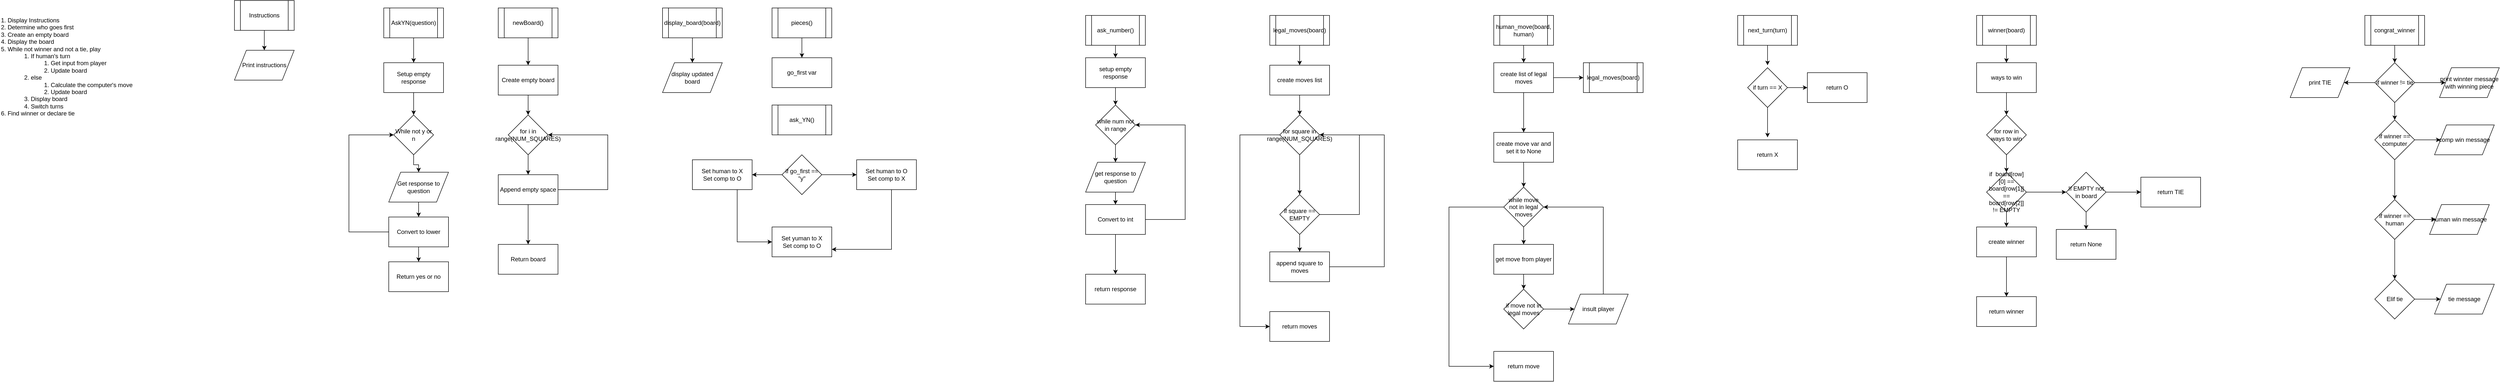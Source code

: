 <mxfile version="11.1.4" type="device"><diagram id="886r_PZkv3LZr1MDOiHA" name="Page-1"><mxGraphModel dx="1422" dy="824" grid="1" gridSize="10" guides="1" tooltips="1" connect="1" arrows="1" fold="1" page="1" pageScale="1" pageWidth="850" pageHeight="1100" math="0" shadow="0"><root><mxCell id="0"/><mxCell id="1" parent="0"/><mxCell id="4RiyU2pHjJ2MnELqfKwg-1" value="1. Display Instructions&lt;br&gt;2. Determine who goes first&lt;br&gt;3. Create an empty board&lt;br&gt;4. Display the board&lt;br&gt;5. While not winner and not a tie, play&lt;br&gt;&amp;nbsp; &amp;nbsp; &amp;nbsp; &amp;nbsp; &amp;nbsp; &amp;nbsp; &amp;nbsp; 1. If human's turn&lt;br&gt;&amp;nbsp; &amp;nbsp; &amp;nbsp; &amp;nbsp; &amp;nbsp; &amp;nbsp; &amp;nbsp; &amp;nbsp; &amp;nbsp; &amp;nbsp; &amp;nbsp; &amp;nbsp; &amp;nbsp; 1. Get input from player&lt;br&gt;&amp;nbsp; &amp;nbsp; &amp;nbsp; &amp;nbsp; &amp;nbsp; &amp;nbsp; &amp;nbsp; &amp;nbsp; &amp;nbsp; &amp;nbsp; &amp;nbsp; &amp;nbsp; &amp;nbsp; 2. Update board&lt;br&gt;&amp;nbsp; &amp;nbsp; &amp;nbsp; &amp;nbsp; &amp;nbsp; &amp;nbsp; &amp;nbsp; 2. else&lt;br&gt;&amp;nbsp; &amp;nbsp; &amp;nbsp; &amp;nbsp; &amp;nbsp; &amp;nbsp; &amp;nbsp; &amp;nbsp; &amp;nbsp; &amp;nbsp; &amp;nbsp; &amp;nbsp; &amp;nbsp; 1. Calculate the computer's move&lt;br&gt;&amp;nbsp; &amp;nbsp; &amp;nbsp; &amp;nbsp; &amp;nbsp; &amp;nbsp; &amp;nbsp; &amp;nbsp; &amp;nbsp; &amp;nbsp; &amp;nbsp; &amp;nbsp; &amp;nbsp; 2. Update board&lt;br&gt;&amp;nbsp; &amp;nbsp; &amp;nbsp; &amp;nbsp; &amp;nbsp; &amp;nbsp; &amp;nbsp; 3. Display board&lt;br&gt;&amp;nbsp; &amp;nbsp; &amp;nbsp; &amp;nbsp; &amp;nbsp; &amp;nbsp; &amp;nbsp; 4. Switch turns&lt;br&gt;6. Find winner or declare tie&lt;br&gt;" style="text;html=1;resizable=0;points=[];autosize=1;align=left;verticalAlign=top;spacingTop=-4;" parent="1" vertex="1"><mxGeometry x="89" y="95" width="280" height="200" as="geometry"/></mxCell><mxCell id="4RiyU2pHjJ2MnELqfKwg-4" value="" style="edgeStyle=orthogonalEdgeStyle;rounded=0;orthogonalLoop=1;jettySize=auto;html=1;" parent="1" source="4RiyU2pHjJ2MnELqfKwg-2" target="4RiyU2pHjJ2MnELqfKwg-3" edge="1"><mxGeometry relative="1" as="geometry"/></mxCell><mxCell id="4RiyU2pHjJ2MnELqfKwg-2" value="Instructions" style="shape=process;whiteSpace=wrap;html=1;backgroundOutline=1;" parent="1" vertex="1"><mxGeometry x="560" y="65" width="120" height="60" as="geometry"/></mxCell><mxCell id="4RiyU2pHjJ2MnELqfKwg-3" value="Print instructions" style="shape=parallelogram;perimeter=parallelogramPerimeter;whiteSpace=wrap;html=1;" parent="1" vertex="1"><mxGeometry x="560" y="165" width="120" height="60" as="geometry"/></mxCell><mxCell id="4RiyU2pHjJ2MnELqfKwg-7" value="" style="edgeStyle=orthogonalEdgeStyle;rounded=0;orthogonalLoop=1;jettySize=auto;html=1;" parent="1" source="4RiyU2pHjJ2MnELqfKwg-5" target="4RiyU2pHjJ2MnELqfKwg-6" edge="1"><mxGeometry relative="1" as="geometry"/></mxCell><mxCell id="4RiyU2pHjJ2MnELqfKwg-5" value="AskYN(question)" style="shape=process;whiteSpace=wrap;html=1;backgroundOutline=1;" parent="1" vertex="1"><mxGeometry x="860" y="80" width="120" height="60" as="geometry"/></mxCell><mxCell id="4RiyU2pHjJ2MnELqfKwg-9" value="" style="edgeStyle=orthogonalEdgeStyle;rounded=0;orthogonalLoop=1;jettySize=auto;html=1;" parent="1" source="4RiyU2pHjJ2MnELqfKwg-6" target="4RiyU2pHjJ2MnELqfKwg-8" edge="1"><mxGeometry relative="1" as="geometry"/></mxCell><mxCell id="4RiyU2pHjJ2MnELqfKwg-6" value="Setup empty response" style="rounded=0;whiteSpace=wrap;html=1;" parent="1" vertex="1"><mxGeometry x="860" y="190" width="120" height="60" as="geometry"/></mxCell><mxCell id="4RiyU2pHjJ2MnELqfKwg-12" value="" style="edgeStyle=orthogonalEdgeStyle;rounded=0;orthogonalLoop=1;jettySize=auto;html=1;" parent="1" source="4RiyU2pHjJ2MnELqfKwg-8" target="4RiyU2pHjJ2MnELqfKwg-10" edge="1"><mxGeometry relative="1" as="geometry"/></mxCell><mxCell id="4RiyU2pHjJ2MnELqfKwg-8" value="While not y or n" style="rhombus;whiteSpace=wrap;html=1;" parent="1" vertex="1"><mxGeometry x="880" y="295" width="80" height="80" as="geometry"/></mxCell><mxCell id="4RiyU2pHjJ2MnELqfKwg-14" value="" style="edgeStyle=orthogonalEdgeStyle;rounded=0;orthogonalLoop=1;jettySize=auto;html=1;" parent="1" source="4RiyU2pHjJ2MnELqfKwg-10" target="4RiyU2pHjJ2MnELqfKwg-13" edge="1"><mxGeometry relative="1" as="geometry"/></mxCell><mxCell id="4RiyU2pHjJ2MnELqfKwg-10" value="Get response to question" style="shape=parallelogram;perimeter=parallelogramPerimeter;whiteSpace=wrap;html=1;" parent="1" vertex="1"><mxGeometry x="870" y="410" width="120" height="60" as="geometry"/></mxCell><mxCell id="4RiyU2pHjJ2MnELqfKwg-16" value="" style="edgeStyle=orthogonalEdgeStyle;rounded=0;orthogonalLoop=1;jettySize=auto;html=1;entryX=0;entryY=0.5;entryDx=0;entryDy=0;" parent="1" source="4RiyU2pHjJ2MnELqfKwg-13" target="4RiyU2pHjJ2MnELqfKwg-8" edge="1"><mxGeometry relative="1" as="geometry"><mxPoint x="790" y="320" as="targetPoint"/><Array as="points"><mxPoint x="790" y="530"/><mxPoint x="790" y="335"/></Array></mxGeometry></mxCell><mxCell id="4RiyU2pHjJ2MnELqfKwg-18" value="" style="edgeStyle=orthogonalEdgeStyle;rounded=0;orthogonalLoop=1;jettySize=auto;html=1;" parent="1" source="4RiyU2pHjJ2MnELqfKwg-13" target="4RiyU2pHjJ2MnELqfKwg-17" edge="1"><mxGeometry relative="1" as="geometry"/></mxCell><mxCell id="4RiyU2pHjJ2MnELqfKwg-13" value="Convert to lower" style="rounded=0;whiteSpace=wrap;html=1;" parent="1" vertex="1"><mxGeometry x="870" y="500" width="120" height="60" as="geometry"/></mxCell><mxCell id="4RiyU2pHjJ2MnELqfKwg-17" value="Return yes or no" style="rounded=0;whiteSpace=wrap;html=1;" parent="1" vertex="1"><mxGeometry x="870" y="590" width="120" height="60" as="geometry"/></mxCell><mxCell id="4RiyU2pHjJ2MnELqfKwg-22" value="" style="edgeStyle=orthogonalEdgeStyle;rounded=0;orthogonalLoop=1;jettySize=auto;html=1;" parent="1" source="4RiyU2pHjJ2MnELqfKwg-19" target="4RiyU2pHjJ2MnELqfKwg-20" edge="1"><mxGeometry relative="1" as="geometry"/></mxCell><mxCell id="4RiyU2pHjJ2MnELqfKwg-19" value="newBoard()" style="shape=process;whiteSpace=wrap;html=1;backgroundOutline=1;" parent="1" vertex="1"><mxGeometry x="1090" y="80" width="120" height="60" as="geometry"/></mxCell><mxCell id="4RiyU2pHjJ2MnELqfKwg-24" value="" style="edgeStyle=orthogonalEdgeStyle;rounded=0;orthogonalLoop=1;jettySize=auto;html=1;" parent="1" source="4RiyU2pHjJ2MnELqfKwg-20" target="4RiyU2pHjJ2MnELqfKwg-23" edge="1"><mxGeometry relative="1" as="geometry"/></mxCell><mxCell id="4RiyU2pHjJ2MnELqfKwg-20" value="Create empty board" style="rounded=0;whiteSpace=wrap;html=1;" parent="1" vertex="1"><mxGeometry x="1090" y="195" width="120" height="60" as="geometry"/></mxCell><mxCell id="4RiyU2pHjJ2MnELqfKwg-26" value="" style="edgeStyle=orthogonalEdgeStyle;rounded=0;orthogonalLoop=1;jettySize=auto;html=1;" parent="1" source="4RiyU2pHjJ2MnELqfKwg-23" target="4RiyU2pHjJ2MnELqfKwg-25" edge="1"><mxGeometry relative="1" as="geometry"/></mxCell><mxCell id="4RiyU2pHjJ2MnELqfKwg-23" value="for i in range(NUM_SQUARES)" style="rhombus;whiteSpace=wrap;html=1;" parent="1" vertex="1"><mxGeometry x="1110" y="295" width="80" height="80" as="geometry"/></mxCell><mxCell id="4RiyU2pHjJ2MnELqfKwg-28" value="" style="edgeStyle=orthogonalEdgeStyle;rounded=0;orthogonalLoop=1;jettySize=auto;html=1;entryX=1;entryY=0.5;entryDx=0;entryDy=0;" parent="1" source="4RiyU2pHjJ2MnELqfKwg-25" target="4RiyU2pHjJ2MnELqfKwg-23" edge="1"><mxGeometry relative="1" as="geometry"><mxPoint x="1310" y="320" as="targetPoint"/><Array as="points"><mxPoint x="1310" y="445"/><mxPoint x="1310" y="335"/></Array></mxGeometry></mxCell><mxCell id="4RiyU2pHjJ2MnELqfKwg-30" value="" style="edgeStyle=orthogonalEdgeStyle;rounded=0;orthogonalLoop=1;jettySize=auto;html=1;" parent="1" source="4RiyU2pHjJ2MnELqfKwg-25" target="4RiyU2pHjJ2MnELqfKwg-29" edge="1"><mxGeometry relative="1" as="geometry"/></mxCell><mxCell id="4RiyU2pHjJ2MnELqfKwg-25" value="Append empty space" style="rounded=0;whiteSpace=wrap;html=1;" parent="1" vertex="1"><mxGeometry x="1090" y="415" width="120" height="60" as="geometry"/></mxCell><mxCell id="4RiyU2pHjJ2MnELqfKwg-29" value="Return board" style="rounded=0;whiteSpace=wrap;html=1;" parent="1" vertex="1"><mxGeometry x="1090" y="555" width="120" height="60" as="geometry"/></mxCell><mxCell id="4RiyU2pHjJ2MnELqfKwg-33" value="" style="edgeStyle=orthogonalEdgeStyle;rounded=0;orthogonalLoop=1;jettySize=auto;html=1;" parent="1" source="4RiyU2pHjJ2MnELqfKwg-31" target="4RiyU2pHjJ2MnELqfKwg-32" edge="1"><mxGeometry relative="1" as="geometry"/></mxCell><mxCell id="4RiyU2pHjJ2MnELqfKwg-31" value="display_board(board)" style="shape=process;whiteSpace=wrap;html=1;backgroundOutline=1;" parent="1" vertex="1"><mxGeometry x="1420" y="80" width="120" height="60" as="geometry"/></mxCell><mxCell id="4RiyU2pHjJ2MnELqfKwg-32" value="display updated board" style="shape=parallelogram;perimeter=parallelogramPerimeter;whiteSpace=wrap;html=1;" parent="1" vertex="1"><mxGeometry x="1420" y="190" width="120" height="60" as="geometry"/></mxCell><mxCell id="4RiyU2pHjJ2MnELqfKwg-36" value="" style="edgeStyle=orthogonalEdgeStyle;rounded=0;orthogonalLoop=1;jettySize=auto;html=1;" parent="1" source="4RiyU2pHjJ2MnELqfKwg-34" target="4RiyU2pHjJ2MnELqfKwg-35" edge="1"><mxGeometry relative="1" as="geometry"/></mxCell><mxCell id="4RiyU2pHjJ2MnELqfKwg-34" value="pieces()" style="shape=process;whiteSpace=wrap;html=1;backgroundOutline=1;" parent="1" vertex="1"><mxGeometry x="1640" y="80" width="120" height="60" as="geometry"/></mxCell><mxCell id="4RiyU2pHjJ2MnELqfKwg-35" value="go_first var" style="rounded=0;whiteSpace=wrap;html=1;" parent="1" vertex="1"><mxGeometry x="1640" y="180" width="120" height="60" as="geometry"/></mxCell><mxCell id="4RiyU2pHjJ2MnELqfKwg-37" value="ask_YN()" style="shape=process;whiteSpace=wrap;html=1;backgroundOutline=1;" parent="1" vertex="1"><mxGeometry x="1640" y="275" width="120" height="60" as="geometry"/></mxCell><mxCell id="4RiyU2pHjJ2MnELqfKwg-40" value="" style="edgeStyle=orthogonalEdgeStyle;rounded=0;orthogonalLoop=1;jettySize=auto;html=1;" parent="1" source="4RiyU2pHjJ2MnELqfKwg-38" target="4RiyU2pHjJ2MnELqfKwg-39" edge="1"><mxGeometry relative="1" as="geometry"/></mxCell><mxCell id="4RiyU2pHjJ2MnELqfKwg-42" value="" style="edgeStyle=orthogonalEdgeStyle;rounded=0;orthogonalLoop=1;jettySize=auto;html=1;" parent="1" source="4RiyU2pHjJ2MnELqfKwg-38" target="4RiyU2pHjJ2MnELqfKwg-41" edge="1"><mxGeometry relative="1" as="geometry"/></mxCell><mxCell id="4RiyU2pHjJ2MnELqfKwg-38" value="if go_first == &quot;y&quot;" style="rhombus;whiteSpace=wrap;html=1;" parent="1" vertex="1"><mxGeometry x="1660" y="375" width="80" height="80" as="geometry"/></mxCell><mxCell id="4RiyU2pHjJ2MnELqfKwg-44" value="" style="edgeStyle=orthogonalEdgeStyle;rounded=0;orthogonalLoop=1;jettySize=auto;html=1;" parent="1" source="4RiyU2pHjJ2MnELqfKwg-39" target="4RiyU2pHjJ2MnELqfKwg-43" edge="1"><mxGeometry relative="1" as="geometry"><Array as="points"><mxPoint x="1570" y="550"/></Array></mxGeometry></mxCell><mxCell id="4RiyU2pHjJ2MnELqfKwg-39" value="Set human to X&lt;br&gt;Set comp to O" style="rounded=0;whiteSpace=wrap;html=1;" parent="1" vertex="1"><mxGeometry x="1480" y="385" width="120" height="60" as="geometry"/></mxCell><mxCell id="4RiyU2pHjJ2MnELqfKwg-43" value="Set yuman to X&lt;br&gt;Set comp to O" style="rounded=0;whiteSpace=wrap;html=1;" parent="1" vertex="1"><mxGeometry x="1640" y="520" width="120" height="60" as="geometry"/></mxCell><mxCell id="4RiyU2pHjJ2MnELqfKwg-46" value="" style="edgeStyle=orthogonalEdgeStyle;rounded=0;orthogonalLoop=1;jettySize=auto;html=1;entryX=1;entryY=0.75;entryDx=0;entryDy=0;" parent="1" source="4RiyU2pHjJ2MnELqfKwg-41" target="4RiyU2pHjJ2MnELqfKwg-43" edge="1"><mxGeometry relative="1" as="geometry"><mxPoint x="1870" y="525" as="targetPoint"/><Array as="points"><mxPoint x="1880" y="565"/></Array></mxGeometry></mxCell><mxCell id="4RiyU2pHjJ2MnELqfKwg-41" value="Set human to O&lt;br&gt;Set comp to X" style="rounded=0;whiteSpace=wrap;html=1;" parent="1" vertex="1"><mxGeometry x="1810" y="385" width="120" height="60" as="geometry"/></mxCell><mxCell id="uHwGdIloXkYhGxi27Cle-3" value="" style="edgeStyle=orthogonalEdgeStyle;rounded=0;orthogonalLoop=1;jettySize=auto;html=1;" edge="1" parent="1" source="uHwGdIloXkYhGxi27Cle-1" target="uHwGdIloXkYhGxi27Cle-2"><mxGeometry relative="1" as="geometry"/></mxCell><mxCell id="uHwGdIloXkYhGxi27Cle-1" value="ask_number()" style="shape=process;whiteSpace=wrap;html=1;backgroundOutline=1;" vertex="1" parent="1"><mxGeometry x="2270" y="95" width="120" height="60" as="geometry"/></mxCell><mxCell id="uHwGdIloXkYhGxi27Cle-5" value="" style="edgeStyle=orthogonalEdgeStyle;rounded=0;orthogonalLoop=1;jettySize=auto;html=1;" edge="1" parent="1" source="uHwGdIloXkYhGxi27Cle-2" target="uHwGdIloXkYhGxi27Cle-4"><mxGeometry relative="1" as="geometry"/></mxCell><mxCell id="uHwGdIloXkYhGxi27Cle-2" value="setup empty response" style="rounded=0;whiteSpace=wrap;html=1;" vertex="1" parent="1"><mxGeometry x="2270" y="180" width="120" height="60" as="geometry"/></mxCell><mxCell id="uHwGdIloXkYhGxi27Cle-7" value="" style="edgeStyle=orthogonalEdgeStyle;rounded=0;orthogonalLoop=1;jettySize=auto;html=1;" edge="1" parent="1" source="uHwGdIloXkYhGxi27Cle-4" target="uHwGdIloXkYhGxi27Cle-6"><mxGeometry relative="1" as="geometry"/></mxCell><mxCell id="uHwGdIloXkYhGxi27Cle-4" value="while num not in range" style="rhombus;whiteSpace=wrap;html=1;" vertex="1" parent="1"><mxGeometry x="2290" y="275" width="80" height="80" as="geometry"/></mxCell><mxCell id="uHwGdIloXkYhGxi27Cle-9" value="" style="edgeStyle=orthogonalEdgeStyle;rounded=0;orthogonalLoop=1;jettySize=auto;html=1;" edge="1" parent="1" source="uHwGdIloXkYhGxi27Cle-6" target="uHwGdIloXkYhGxi27Cle-8"><mxGeometry relative="1" as="geometry"/></mxCell><mxCell id="uHwGdIloXkYhGxi27Cle-6" value="get response to question" style="shape=parallelogram;perimeter=parallelogramPerimeter;whiteSpace=wrap;html=1;" vertex="1" parent="1"><mxGeometry x="2270" y="390" width="120" height="60" as="geometry"/></mxCell><mxCell id="uHwGdIloXkYhGxi27Cle-11" value="" style="edgeStyle=orthogonalEdgeStyle;rounded=0;orthogonalLoop=1;jettySize=auto;html=1;" edge="1" parent="1" source="uHwGdIloXkYhGxi27Cle-8" target="uHwGdIloXkYhGxi27Cle-10"><mxGeometry relative="1" as="geometry"/></mxCell><mxCell id="uHwGdIloXkYhGxi27Cle-13" value="" style="edgeStyle=orthogonalEdgeStyle;rounded=0;orthogonalLoop=1;jettySize=auto;html=1;entryX=1;entryY=0.5;entryDx=0;entryDy=0;" edge="1" parent="1" source="uHwGdIloXkYhGxi27Cle-8" target="uHwGdIloXkYhGxi27Cle-4"><mxGeometry relative="1" as="geometry"><mxPoint x="2470" y="300" as="targetPoint"/><Array as="points"><mxPoint x="2470" y="505"/><mxPoint x="2470" y="315"/></Array></mxGeometry></mxCell><mxCell id="uHwGdIloXkYhGxi27Cle-8" value="Convert to int" style="rounded=0;whiteSpace=wrap;html=1;" vertex="1" parent="1"><mxGeometry x="2270" y="475" width="120" height="60" as="geometry"/></mxCell><mxCell id="uHwGdIloXkYhGxi27Cle-10" value="return response" style="rounded=0;whiteSpace=wrap;html=1;" vertex="1" parent="1"><mxGeometry x="2270" y="615" width="120" height="60" as="geometry"/></mxCell><mxCell id="uHwGdIloXkYhGxi27Cle-16" value="" style="edgeStyle=orthogonalEdgeStyle;rounded=0;orthogonalLoop=1;jettySize=auto;html=1;" edge="1" parent="1" source="uHwGdIloXkYhGxi27Cle-14" target="uHwGdIloXkYhGxi27Cle-15"><mxGeometry relative="1" as="geometry"/></mxCell><mxCell id="uHwGdIloXkYhGxi27Cle-14" value="legal_moves(board)" style="shape=process;whiteSpace=wrap;html=1;backgroundOutline=1;" vertex="1" parent="1"><mxGeometry x="2640" y="95" width="120" height="60" as="geometry"/></mxCell><mxCell id="uHwGdIloXkYhGxi27Cle-18" value="" style="edgeStyle=orthogonalEdgeStyle;rounded=0;orthogonalLoop=1;jettySize=auto;html=1;" edge="1" parent="1" source="uHwGdIloXkYhGxi27Cle-15" target="uHwGdIloXkYhGxi27Cle-17"><mxGeometry relative="1" as="geometry"/></mxCell><mxCell id="uHwGdIloXkYhGxi27Cle-15" value="create moves list" style="rounded=0;whiteSpace=wrap;html=1;" vertex="1" parent="1"><mxGeometry x="2640" y="195" width="120" height="60" as="geometry"/></mxCell><mxCell id="uHwGdIloXkYhGxi27Cle-20" value="" style="edgeStyle=orthogonalEdgeStyle;rounded=0;orthogonalLoop=1;jettySize=auto;html=1;" edge="1" parent="1" source="uHwGdIloXkYhGxi27Cle-17" target="uHwGdIloXkYhGxi27Cle-19"><mxGeometry relative="1" as="geometry"/></mxCell><mxCell id="uHwGdIloXkYhGxi27Cle-28" value="" style="edgeStyle=orthogonalEdgeStyle;rounded=0;orthogonalLoop=1;jettySize=auto;html=1;" edge="1" parent="1" source="uHwGdIloXkYhGxi27Cle-17"><mxGeometry relative="1" as="geometry"><mxPoint x="2640" y="720" as="targetPoint"/><Array as="points"><mxPoint x="2580" y="335"/><mxPoint x="2580" y="720"/><mxPoint x="2640" y="720"/></Array></mxGeometry></mxCell><mxCell id="uHwGdIloXkYhGxi27Cle-17" value="for square in range(NUM_SQUARES)" style="rhombus;whiteSpace=wrap;html=1;" vertex="1" parent="1"><mxGeometry x="2660" y="295" width="80" height="80" as="geometry"/></mxCell><mxCell id="uHwGdIloXkYhGxi27Cle-22" value="" style="edgeStyle=orthogonalEdgeStyle;rounded=0;orthogonalLoop=1;jettySize=auto;html=1;" edge="1" parent="1" source="uHwGdIloXkYhGxi27Cle-19" target="uHwGdIloXkYhGxi27Cle-21"><mxGeometry relative="1" as="geometry"/></mxCell><mxCell id="uHwGdIloXkYhGxi27Cle-24" value="" style="edgeStyle=orthogonalEdgeStyle;rounded=0;orthogonalLoop=1;jettySize=auto;html=1;entryX=1;entryY=0.5;entryDx=0;entryDy=0;" edge="1" parent="1" source="uHwGdIloXkYhGxi27Cle-19" target="uHwGdIloXkYhGxi27Cle-17"><mxGeometry relative="1" as="geometry"><mxPoint x="2820" y="320" as="targetPoint"/><Array as="points"><mxPoint x="2820" y="495"/><mxPoint x="2820" y="335"/></Array></mxGeometry></mxCell><mxCell id="uHwGdIloXkYhGxi27Cle-19" value="if square == EMPTY" style="rhombus;whiteSpace=wrap;html=1;" vertex="1" parent="1"><mxGeometry x="2660" y="455" width="80" height="80" as="geometry"/></mxCell><mxCell id="uHwGdIloXkYhGxi27Cle-26" value="" style="edgeStyle=orthogonalEdgeStyle;rounded=0;orthogonalLoop=1;jettySize=auto;html=1;" edge="1" parent="1" source="uHwGdIloXkYhGxi27Cle-21" target="uHwGdIloXkYhGxi27Cle-17"><mxGeometry relative="1" as="geometry"><mxPoint x="2870" y="330" as="targetPoint"/><Array as="points"><mxPoint x="2870" y="600"/><mxPoint x="2870" y="335"/></Array></mxGeometry></mxCell><mxCell id="uHwGdIloXkYhGxi27Cle-21" value="append square to moves" style="rounded=0;whiteSpace=wrap;html=1;" vertex="1" parent="1"><mxGeometry x="2640" y="570" width="120" height="60" as="geometry"/></mxCell><mxCell id="uHwGdIloXkYhGxi27Cle-29" value="return moves" style="rounded=0;whiteSpace=wrap;html=1;" vertex="1" parent="1"><mxGeometry x="2640" y="690" width="120" height="60" as="geometry"/></mxCell><mxCell id="uHwGdIloXkYhGxi27Cle-32" value="" style="edgeStyle=orthogonalEdgeStyle;rounded=0;orthogonalLoop=1;jettySize=auto;html=1;" edge="1" parent="1" source="uHwGdIloXkYhGxi27Cle-30" target="uHwGdIloXkYhGxi27Cle-31"><mxGeometry relative="1" as="geometry"/></mxCell><mxCell id="uHwGdIloXkYhGxi27Cle-30" value="human_move(board, human)" style="shape=process;whiteSpace=wrap;html=1;backgroundOutline=1;" vertex="1" parent="1"><mxGeometry x="3090" y="95" width="120" height="60" as="geometry"/></mxCell><mxCell id="uHwGdIloXkYhGxi27Cle-34" value="" style="edgeStyle=orthogonalEdgeStyle;rounded=0;orthogonalLoop=1;jettySize=auto;html=1;" edge="1" parent="1" source="uHwGdIloXkYhGxi27Cle-31" target="uHwGdIloXkYhGxi27Cle-33"><mxGeometry relative="1" as="geometry"/></mxCell><mxCell id="uHwGdIloXkYhGxi27Cle-36" value="" style="edgeStyle=orthogonalEdgeStyle;rounded=0;orthogonalLoop=1;jettySize=auto;html=1;" edge="1" parent="1" source="uHwGdIloXkYhGxi27Cle-31" target="uHwGdIloXkYhGxi27Cle-35"><mxGeometry relative="1" as="geometry"/></mxCell><mxCell id="uHwGdIloXkYhGxi27Cle-31" value="create list of legal moves" style="rounded=0;whiteSpace=wrap;html=1;" vertex="1" parent="1"><mxGeometry x="3090" y="190" width="120" height="60" as="geometry"/></mxCell><mxCell id="uHwGdIloXkYhGxi27Cle-38" value="" style="edgeStyle=orthogonalEdgeStyle;rounded=0;orthogonalLoop=1;jettySize=auto;html=1;" edge="1" parent="1" source="uHwGdIloXkYhGxi27Cle-35"><mxGeometry relative="1" as="geometry"><mxPoint x="3150" y="440" as="targetPoint"/></mxGeometry></mxCell><mxCell id="uHwGdIloXkYhGxi27Cle-35" value="create move var and set it to None" style="rounded=0;whiteSpace=wrap;html=1;" vertex="1" parent="1"><mxGeometry x="3090" y="330" width="120" height="60" as="geometry"/></mxCell><mxCell id="uHwGdIloXkYhGxi27Cle-33" value="legal_moves(board)" style="shape=process;whiteSpace=wrap;html=1;backgroundOutline=1;" vertex="1" parent="1"><mxGeometry x="3270" y="190" width="120" height="60" as="geometry"/></mxCell><mxCell id="uHwGdIloXkYhGxi27Cle-41" value="" style="edgeStyle=orthogonalEdgeStyle;rounded=0;orthogonalLoop=1;jettySize=auto;html=1;" edge="1" parent="1" source="uHwGdIloXkYhGxi27Cle-39" target="uHwGdIloXkYhGxi27Cle-40"><mxGeometry relative="1" as="geometry"/></mxCell><mxCell id="uHwGdIloXkYhGxi27Cle-50" value="" style="edgeStyle=orthogonalEdgeStyle;rounded=0;orthogonalLoop=1;jettySize=auto;html=1;entryX=0;entryY=0.5;entryDx=0;entryDy=0;" edge="1" parent="1" source="uHwGdIloXkYhGxi27Cle-39" target="uHwGdIloXkYhGxi27Cle-51"><mxGeometry relative="1" as="geometry"><mxPoint x="3000" y="810" as="targetPoint"/><Array as="points"><mxPoint x="3000" y="480"/><mxPoint x="3000" y="800"/></Array></mxGeometry></mxCell><mxCell id="uHwGdIloXkYhGxi27Cle-39" value="while move not in legal moves" style="rhombus;whiteSpace=wrap;html=1;" vertex="1" parent="1"><mxGeometry x="3110" y="440" width="80" height="80" as="geometry"/></mxCell><mxCell id="uHwGdIloXkYhGxi27Cle-43" value="" style="edgeStyle=orthogonalEdgeStyle;rounded=0;orthogonalLoop=1;jettySize=auto;html=1;" edge="1" parent="1" source="uHwGdIloXkYhGxi27Cle-40" target="uHwGdIloXkYhGxi27Cle-42"><mxGeometry relative="1" as="geometry"/></mxCell><mxCell id="uHwGdIloXkYhGxi27Cle-40" value="get move from player" style="rounded=0;whiteSpace=wrap;html=1;" vertex="1" parent="1"><mxGeometry x="3090" y="555" width="120" height="60" as="geometry"/></mxCell><mxCell id="uHwGdIloXkYhGxi27Cle-46" value="" style="edgeStyle=orthogonalEdgeStyle;rounded=0;orthogonalLoop=1;jettySize=auto;html=1;" edge="1" parent="1" source="uHwGdIloXkYhGxi27Cle-42" target="uHwGdIloXkYhGxi27Cle-44"><mxGeometry relative="1" as="geometry"/></mxCell><mxCell id="uHwGdIloXkYhGxi27Cle-42" value="if move not in legal moves" style="rhombus;whiteSpace=wrap;html=1;" vertex="1" parent="1"><mxGeometry x="3110" y="645" width="80" height="80" as="geometry"/></mxCell><mxCell id="uHwGdIloXkYhGxi27Cle-48" value="" style="edgeStyle=orthogonalEdgeStyle;rounded=0;orthogonalLoop=1;jettySize=auto;html=1;entryX=1;entryY=0.5;entryDx=0;entryDy=0;" edge="1" parent="1" source="uHwGdIloXkYhGxi27Cle-44" target="uHwGdIloXkYhGxi27Cle-39"><mxGeometry relative="1" as="geometry"><mxPoint x="3300" y="460" as="targetPoint"/><Array as="points"><mxPoint x="3310" y="480"/></Array></mxGeometry></mxCell><mxCell id="uHwGdIloXkYhGxi27Cle-44" value="insult player" style="shape=parallelogram;perimeter=parallelogramPerimeter;whiteSpace=wrap;html=1;" vertex="1" parent="1"><mxGeometry x="3240" y="655" width="120" height="60" as="geometry"/></mxCell><mxCell id="uHwGdIloXkYhGxi27Cle-51" value="return move" style="rounded=0;whiteSpace=wrap;html=1;" vertex="1" parent="1"><mxGeometry x="3090" y="770" width="120" height="60" as="geometry"/></mxCell><mxCell id="uHwGdIloXkYhGxi27Cle-54" value="" style="edgeStyle=orthogonalEdgeStyle;rounded=0;orthogonalLoop=1;jettySize=auto;html=1;" edge="1" parent="1" source="uHwGdIloXkYhGxi27Cle-52"><mxGeometry relative="1" as="geometry"><mxPoint x="3640" y="195" as="targetPoint"/></mxGeometry></mxCell><mxCell id="uHwGdIloXkYhGxi27Cle-52" value="next_turn(turn)" style="shape=process;whiteSpace=wrap;html=1;backgroundOutline=1;" vertex="1" parent="1"><mxGeometry x="3580" y="95" width="120" height="60" as="geometry"/></mxCell><mxCell id="uHwGdIloXkYhGxi27Cle-57" value="" style="edgeStyle=orthogonalEdgeStyle;rounded=0;orthogonalLoop=1;jettySize=auto;html=1;" edge="1" parent="1" source="uHwGdIloXkYhGxi27Cle-55" target="uHwGdIloXkYhGxi27Cle-56"><mxGeometry relative="1" as="geometry"/></mxCell><mxCell id="uHwGdIloXkYhGxi27Cle-59" value="" style="edgeStyle=orthogonalEdgeStyle;rounded=0;orthogonalLoop=1;jettySize=auto;html=1;" edge="1" parent="1" source="uHwGdIloXkYhGxi27Cle-55"><mxGeometry relative="1" as="geometry"><mxPoint x="3640" y="340" as="targetPoint"/></mxGeometry></mxCell><mxCell id="uHwGdIloXkYhGxi27Cle-55" value="if turn == X" style="rhombus;whiteSpace=wrap;html=1;" vertex="1" parent="1"><mxGeometry x="3600" y="200" width="80" height="80" as="geometry"/></mxCell><mxCell id="uHwGdIloXkYhGxi27Cle-56" value="return O" style="rounded=0;whiteSpace=wrap;html=1;" vertex="1" parent="1"><mxGeometry x="3720" y="210" width="120" height="60" as="geometry"/></mxCell><mxCell id="uHwGdIloXkYhGxi27Cle-60" value="return X" style="rounded=0;whiteSpace=wrap;html=1;" vertex="1" parent="1"><mxGeometry x="3580" y="345" width="120" height="60" as="geometry"/></mxCell><mxCell id="uHwGdIloXkYhGxi27Cle-63" value="" style="edgeStyle=orthogonalEdgeStyle;rounded=0;orthogonalLoop=1;jettySize=auto;html=1;" edge="1" parent="1" source="uHwGdIloXkYhGxi27Cle-61" target="uHwGdIloXkYhGxi27Cle-62"><mxGeometry relative="1" as="geometry"/></mxCell><mxCell id="uHwGdIloXkYhGxi27Cle-61" value="winner(board)" style="shape=process;whiteSpace=wrap;html=1;backgroundOutline=1;" vertex="1" parent="1"><mxGeometry x="4060" y="95" width="120" height="60" as="geometry"/></mxCell><mxCell id="uHwGdIloXkYhGxi27Cle-65" value="" style="edgeStyle=orthogonalEdgeStyle;rounded=0;orthogonalLoop=1;jettySize=auto;html=1;" edge="1" parent="1" source="uHwGdIloXkYhGxi27Cle-62" target="uHwGdIloXkYhGxi27Cle-64"><mxGeometry relative="1" as="geometry"/></mxCell><mxCell id="uHwGdIloXkYhGxi27Cle-62" value="ways to win" style="rounded=0;whiteSpace=wrap;html=1;" vertex="1" parent="1"><mxGeometry x="4060" y="190" width="120" height="60" as="geometry"/></mxCell><mxCell id="uHwGdIloXkYhGxi27Cle-71" value="" style="edgeStyle=orthogonalEdgeStyle;rounded=0;orthogonalLoop=1;jettySize=auto;html=1;" edge="1" parent="1" source="uHwGdIloXkYhGxi27Cle-64" target="uHwGdIloXkYhGxi27Cle-70"><mxGeometry relative="1" as="geometry"/></mxCell><mxCell id="uHwGdIloXkYhGxi27Cle-64" value="for row in ways to win" style="rhombus;whiteSpace=wrap;html=1;" vertex="1" parent="1"><mxGeometry x="4080" y="295" width="80" height="80" as="geometry"/></mxCell><mxCell id="uHwGdIloXkYhGxi27Cle-73" value="" style="edgeStyle=orthogonalEdgeStyle;rounded=0;orthogonalLoop=1;jettySize=auto;html=1;" edge="1" parent="1" source="uHwGdIloXkYhGxi27Cle-70" target="uHwGdIloXkYhGxi27Cle-72"><mxGeometry relative="1" as="geometry"/></mxCell><mxCell id="uHwGdIloXkYhGxi27Cle-78" value="" style="edgeStyle=orthogonalEdgeStyle;rounded=0;orthogonalLoop=1;jettySize=auto;html=1;" edge="1" parent="1" source="uHwGdIloXkYhGxi27Cle-70"><mxGeometry relative="1" as="geometry"><mxPoint x="4240" y="450" as="targetPoint"/></mxGeometry></mxCell><mxCell id="uHwGdIloXkYhGxi27Cle-70" value="if&amp;nbsp; board[row][0] == board[row[1]] == board[row[2]] != EMPTY" style="rhombus;whiteSpace=wrap;html=1;" vertex="1" parent="1"><mxGeometry x="4080" y="410" width="80" height="80" as="geometry"/></mxCell><mxCell id="uHwGdIloXkYhGxi27Cle-75" value="" style="edgeStyle=orthogonalEdgeStyle;rounded=0;orthogonalLoop=1;jettySize=auto;html=1;" edge="1" parent="1" source="uHwGdIloXkYhGxi27Cle-72" target="uHwGdIloXkYhGxi27Cle-74"><mxGeometry relative="1" as="geometry"/></mxCell><mxCell id="uHwGdIloXkYhGxi27Cle-72" value="create winner" style="rounded=0;whiteSpace=wrap;html=1;" vertex="1" parent="1"><mxGeometry x="4060" y="520" width="120" height="60" as="geometry"/></mxCell><mxCell id="uHwGdIloXkYhGxi27Cle-74" value="return winner" style="rounded=0;whiteSpace=wrap;html=1;" vertex="1" parent="1"><mxGeometry x="4060" y="660" width="120" height="60" as="geometry"/></mxCell><mxCell id="uHwGdIloXkYhGxi27Cle-80" value="" style="edgeStyle=orthogonalEdgeStyle;rounded=0;orthogonalLoop=1;jettySize=auto;html=1;" edge="1" parent="1" source="uHwGdIloXkYhGxi27Cle-76" target="uHwGdIloXkYhGxi27Cle-79"><mxGeometry relative="1" as="geometry"/></mxCell><mxCell id="uHwGdIloXkYhGxi27Cle-82" value="" style="edgeStyle=orthogonalEdgeStyle;rounded=0;orthogonalLoop=1;jettySize=auto;html=1;" edge="1" parent="1" source="uHwGdIloXkYhGxi27Cle-76" target="uHwGdIloXkYhGxi27Cle-81"><mxGeometry relative="1" as="geometry"/></mxCell><mxCell id="uHwGdIloXkYhGxi27Cle-76" value="If EMPTY not in board" style="rhombus;whiteSpace=wrap;html=1;" vertex="1" parent="1"><mxGeometry x="4240" y="410" width="80" height="80" as="geometry"/></mxCell><mxCell id="uHwGdIloXkYhGxi27Cle-79" value="return TIE" style="rounded=0;whiteSpace=wrap;html=1;" vertex="1" parent="1"><mxGeometry x="4390" y="420" width="120" height="60" as="geometry"/></mxCell><mxCell id="uHwGdIloXkYhGxi27Cle-81" value="return None" style="rounded=0;whiteSpace=wrap;html=1;" vertex="1" parent="1"><mxGeometry x="4220" y="525" width="120" height="60" as="geometry"/></mxCell><mxCell id="uHwGdIloXkYhGxi27Cle-85" value="" style="edgeStyle=orthogonalEdgeStyle;rounded=0;orthogonalLoop=1;jettySize=auto;html=1;" edge="1" parent="1" source="uHwGdIloXkYhGxi27Cle-83" target="uHwGdIloXkYhGxi27Cle-84"><mxGeometry relative="1" as="geometry"/></mxCell><mxCell id="uHwGdIloXkYhGxi27Cle-83" value="congrat_winner" style="shape=process;whiteSpace=wrap;html=1;backgroundOutline=1;" vertex="1" parent="1"><mxGeometry x="4840" y="95" width="120" height="60" as="geometry"/></mxCell><mxCell id="uHwGdIloXkYhGxi27Cle-87" value="" style="edgeStyle=orthogonalEdgeStyle;rounded=0;orthogonalLoop=1;jettySize=auto;html=1;" edge="1" parent="1" source="uHwGdIloXkYhGxi27Cle-84" target="uHwGdIloXkYhGxi27Cle-86"><mxGeometry relative="1" as="geometry"/></mxCell><mxCell id="uHwGdIloXkYhGxi27Cle-89" value="" style="edgeStyle=orthogonalEdgeStyle;rounded=0;orthogonalLoop=1;jettySize=auto;html=1;" edge="1" parent="1" source="uHwGdIloXkYhGxi27Cle-84" target="uHwGdIloXkYhGxi27Cle-88"><mxGeometry relative="1" as="geometry"/></mxCell><mxCell id="uHwGdIloXkYhGxi27Cle-91" value="" style="edgeStyle=orthogonalEdgeStyle;rounded=0;orthogonalLoop=1;jettySize=auto;html=1;" edge="1" parent="1" source="uHwGdIloXkYhGxi27Cle-84" target="uHwGdIloXkYhGxi27Cle-90"><mxGeometry relative="1" as="geometry"/></mxCell><mxCell id="uHwGdIloXkYhGxi27Cle-84" value="if winner != tie" style="rhombus;whiteSpace=wrap;html=1;" vertex="1" parent="1"><mxGeometry x="4860" y="190" width="80" height="80" as="geometry"/></mxCell><mxCell id="uHwGdIloXkYhGxi27Cle-86" value="print TIE" style="shape=parallelogram;perimeter=parallelogramPerimeter;whiteSpace=wrap;html=1;" vertex="1" parent="1"><mxGeometry x="4690" y="200" width="120" height="60" as="geometry"/></mxCell><mxCell id="uHwGdIloXkYhGxi27Cle-88" value="print winnter message with winning piece" style="shape=parallelogram;perimeter=parallelogramPerimeter;whiteSpace=wrap;html=1;" vertex="1" parent="1"><mxGeometry x="4990" y="200" width="120" height="60" as="geometry"/></mxCell><mxCell id="uHwGdIloXkYhGxi27Cle-93" value="" style="edgeStyle=orthogonalEdgeStyle;rounded=0;orthogonalLoop=1;jettySize=auto;html=1;" edge="1" parent="1" source="uHwGdIloXkYhGxi27Cle-90" target="uHwGdIloXkYhGxi27Cle-92"><mxGeometry relative="1" as="geometry"/></mxCell><mxCell id="uHwGdIloXkYhGxi27Cle-95" value="" style="edgeStyle=orthogonalEdgeStyle;rounded=0;orthogonalLoop=1;jettySize=auto;html=1;" edge="1" parent="1" source="uHwGdIloXkYhGxi27Cle-90" target="uHwGdIloXkYhGxi27Cle-94"><mxGeometry relative="1" as="geometry"/></mxCell><mxCell id="uHwGdIloXkYhGxi27Cle-90" value="if winner == computer" style="rhombus;whiteSpace=wrap;html=1;" vertex="1" parent="1"><mxGeometry x="4860" y="305" width="80" height="80" as="geometry"/></mxCell><mxCell id="uHwGdIloXkYhGxi27Cle-97" value="" style="edgeStyle=orthogonalEdgeStyle;rounded=0;orthogonalLoop=1;jettySize=auto;html=1;" edge="1" parent="1" source="uHwGdIloXkYhGxi27Cle-94" target="uHwGdIloXkYhGxi27Cle-96"><mxGeometry relative="1" as="geometry"/></mxCell><mxCell id="uHwGdIloXkYhGxi27Cle-99" value="" style="edgeStyle=orthogonalEdgeStyle;rounded=0;orthogonalLoop=1;jettySize=auto;html=1;" edge="1" parent="1" source="uHwGdIloXkYhGxi27Cle-94" target="uHwGdIloXkYhGxi27Cle-98"><mxGeometry relative="1" as="geometry"/></mxCell><mxCell id="uHwGdIloXkYhGxi27Cle-94" value="if winner == human" style="rhombus;whiteSpace=wrap;html=1;" vertex="1" parent="1"><mxGeometry x="4860" y="465" width="80" height="80" as="geometry"/></mxCell><mxCell id="uHwGdIloXkYhGxi27Cle-101" value="" style="edgeStyle=orthogonalEdgeStyle;rounded=0;orthogonalLoop=1;jettySize=auto;html=1;" edge="1" parent="1" source="uHwGdIloXkYhGxi27Cle-98" target="uHwGdIloXkYhGxi27Cle-100"><mxGeometry relative="1" as="geometry"/></mxCell><mxCell id="uHwGdIloXkYhGxi27Cle-98" value="Elif tie" style="rhombus;whiteSpace=wrap;html=1;" vertex="1" parent="1"><mxGeometry x="4860" y="625" width="80" height="80" as="geometry"/></mxCell><mxCell id="uHwGdIloXkYhGxi27Cle-92" value="comp win message" style="shape=parallelogram;perimeter=parallelogramPerimeter;whiteSpace=wrap;html=1;" vertex="1" parent="1"><mxGeometry x="4980" y="315" width="120" height="60" as="geometry"/></mxCell><mxCell id="uHwGdIloXkYhGxi27Cle-96" value="human win message" style="shape=parallelogram;perimeter=parallelogramPerimeter;whiteSpace=wrap;html=1;" vertex="1" parent="1"><mxGeometry x="4970" y="475" width="120" height="60" as="geometry"/></mxCell><mxCell id="uHwGdIloXkYhGxi27Cle-100" value="tie message" style="shape=parallelogram;perimeter=parallelogramPerimeter;whiteSpace=wrap;html=1;" vertex="1" parent="1"><mxGeometry x="4980" y="635" width="120" height="60" as="geometry"/></mxCell></root></mxGraphModel></diagram></mxfile>
